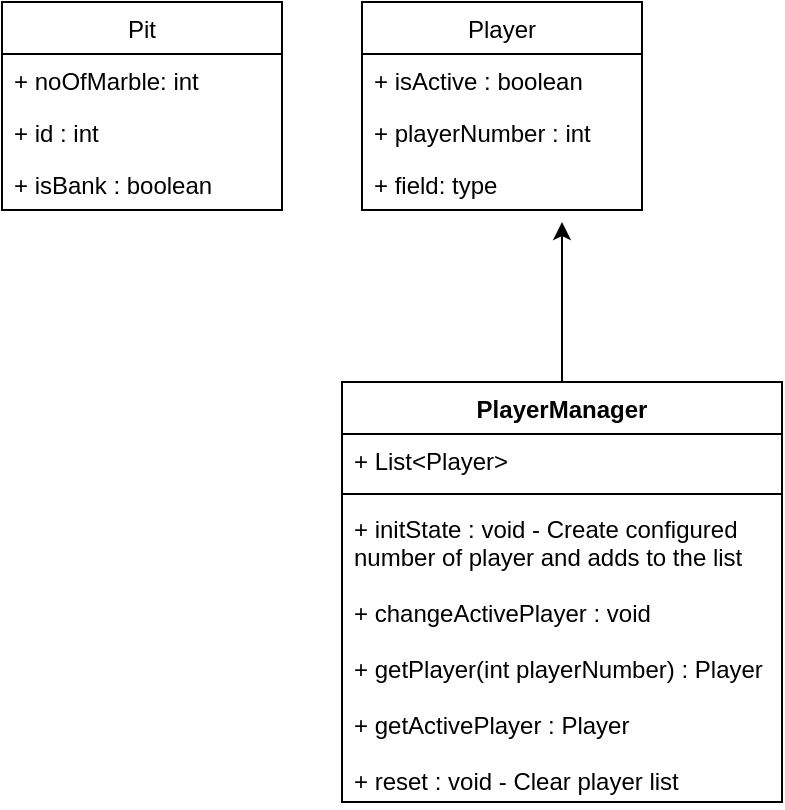 <mxfile version="14.1.3" type="github"><diagram id="1z8tBnPE8HUcG6SX-IKS" name="Page-1"><mxGraphModel dx="946" dy="540" grid="1" gridSize="10" guides="1" tooltips="1" connect="1" arrows="1" fold="1" page="1" pageScale="1" pageWidth="850" pageHeight="1100" math="0" shadow="0"><root><mxCell id="0"/><mxCell id="1" parent="0"/><mxCell id="aZ0oGPoDtUR175sm9fd1-1" value="Pit" style="swimlane;fontStyle=0;childLayout=stackLayout;horizontal=1;startSize=26;fillColor=none;horizontalStack=0;resizeParent=1;resizeParentMax=0;resizeLast=0;collapsible=1;marginBottom=0;" vertex="1" parent="1"><mxGeometry x="40" y="60" width="140" height="104" as="geometry"/></mxCell><mxCell id="aZ0oGPoDtUR175sm9fd1-2" value="+ noOfMarble: int" style="text;strokeColor=none;fillColor=none;align=left;verticalAlign=top;spacingLeft=4;spacingRight=4;overflow=hidden;rotatable=0;points=[[0,0.5],[1,0.5]];portConstraint=eastwest;" vertex="1" parent="aZ0oGPoDtUR175sm9fd1-1"><mxGeometry y="26" width="140" height="26" as="geometry"/></mxCell><mxCell id="aZ0oGPoDtUR175sm9fd1-3" value="+ id : int" style="text;strokeColor=none;fillColor=none;align=left;verticalAlign=top;spacingLeft=4;spacingRight=4;overflow=hidden;rotatable=0;points=[[0,0.5],[1,0.5]];portConstraint=eastwest;" vertex="1" parent="aZ0oGPoDtUR175sm9fd1-1"><mxGeometry y="52" width="140" height="26" as="geometry"/></mxCell><mxCell id="aZ0oGPoDtUR175sm9fd1-4" value="+ isBank : boolean" style="text;strokeColor=none;fillColor=none;align=left;verticalAlign=top;spacingLeft=4;spacingRight=4;overflow=hidden;rotatable=0;points=[[0,0.5],[1,0.5]];portConstraint=eastwest;" vertex="1" parent="aZ0oGPoDtUR175sm9fd1-1"><mxGeometry y="78" width="140" height="26" as="geometry"/></mxCell><mxCell id="aZ0oGPoDtUR175sm9fd1-5" value="Player" style="swimlane;fontStyle=0;childLayout=stackLayout;horizontal=1;startSize=26;fillColor=none;horizontalStack=0;resizeParent=1;resizeParentMax=0;resizeLast=0;collapsible=1;marginBottom=0;" vertex="1" parent="1"><mxGeometry x="220" y="60" width="140" height="104" as="geometry"/></mxCell><mxCell id="aZ0oGPoDtUR175sm9fd1-6" value="+ isActive : boolean" style="text;strokeColor=none;fillColor=none;align=left;verticalAlign=top;spacingLeft=4;spacingRight=4;overflow=hidden;rotatable=0;points=[[0,0.5],[1,0.5]];portConstraint=eastwest;" vertex="1" parent="aZ0oGPoDtUR175sm9fd1-5"><mxGeometry y="26" width="140" height="26" as="geometry"/></mxCell><mxCell id="aZ0oGPoDtUR175sm9fd1-7" value="+ playerNumber : int" style="text;strokeColor=none;fillColor=none;align=left;verticalAlign=top;spacingLeft=4;spacingRight=4;overflow=hidden;rotatable=0;points=[[0,0.5],[1,0.5]];portConstraint=eastwest;" vertex="1" parent="aZ0oGPoDtUR175sm9fd1-5"><mxGeometry y="52" width="140" height="26" as="geometry"/></mxCell><mxCell id="aZ0oGPoDtUR175sm9fd1-8" value="+ field: type" style="text;strokeColor=none;fillColor=none;align=left;verticalAlign=top;spacingLeft=4;spacingRight=4;overflow=hidden;rotatable=0;points=[[0,0.5],[1,0.5]];portConstraint=eastwest;" vertex="1" parent="aZ0oGPoDtUR175sm9fd1-5"><mxGeometry y="78" width="140" height="26" as="geometry"/></mxCell><mxCell id="aZ0oGPoDtUR175sm9fd1-22" style="edgeStyle=orthogonalEdgeStyle;rounded=0;orthogonalLoop=1;jettySize=auto;html=1;" edge="1" parent="1" source="aZ0oGPoDtUR175sm9fd1-17"><mxGeometry relative="1" as="geometry"><mxPoint x="320" y="170" as="targetPoint"/></mxGeometry></mxCell><mxCell id="aZ0oGPoDtUR175sm9fd1-17" value="PlayerManager" style="swimlane;fontStyle=1;align=center;verticalAlign=top;childLayout=stackLayout;horizontal=1;startSize=26;horizontalStack=0;resizeParent=1;resizeParentMax=0;resizeLast=0;collapsible=1;marginBottom=0;" vertex="1" parent="1"><mxGeometry x="210" y="250" width="220" height="210" as="geometry"/></mxCell><mxCell id="aZ0oGPoDtUR175sm9fd1-18" value="+ List&lt;Player&gt;" style="text;strokeColor=none;fillColor=none;align=left;verticalAlign=top;spacingLeft=4;spacingRight=4;overflow=hidden;rotatable=0;points=[[0,0.5],[1,0.5]];portConstraint=eastwest;" vertex="1" parent="aZ0oGPoDtUR175sm9fd1-17"><mxGeometry y="26" width="220" height="26" as="geometry"/></mxCell><mxCell id="aZ0oGPoDtUR175sm9fd1-19" value="" style="line;strokeWidth=1;fillColor=none;align=left;verticalAlign=middle;spacingTop=-1;spacingLeft=3;spacingRight=3;rotatable=0;labelPosition=right;points=[];portConstraint=eastwest;" vertex="1" parent="aZ0oGPoDtUR175sm9fd1-17"><mxGeometry y="52" width="220" height="8" as="geometry"/></mxCell><mxCell id="aZ0oGPoDtUR175sm9fd1-20" value="+ initState : void - Create configured&#xA;number of player and adds to the list&#xA;&#xA;+ changeActivePlayer : void&#xA;&#xA;+ getPlayer(int playerNumber) : Player&#xA;&#xA;+ getActivePlayer : Player&#xA;&#xA;+ reset : void - Clear player list&#xA;" style="text;strokeColor=none;fillColor=none;align=left;verticalAlign=top;spacingLeft=4;spacingRight=4;overflow=hidden;rotatable=0;points=[[0,0.5],[1,0.5]];portConstraint=eastwest;rounded=0;" vertex="1" parent="aZ0oGPoDtUR175sm9fd1-17"><mxGeometry y="60" width="220" height="150" as="geometry"/></mxCell></root></mxGraphModel></diagram></mxfile>